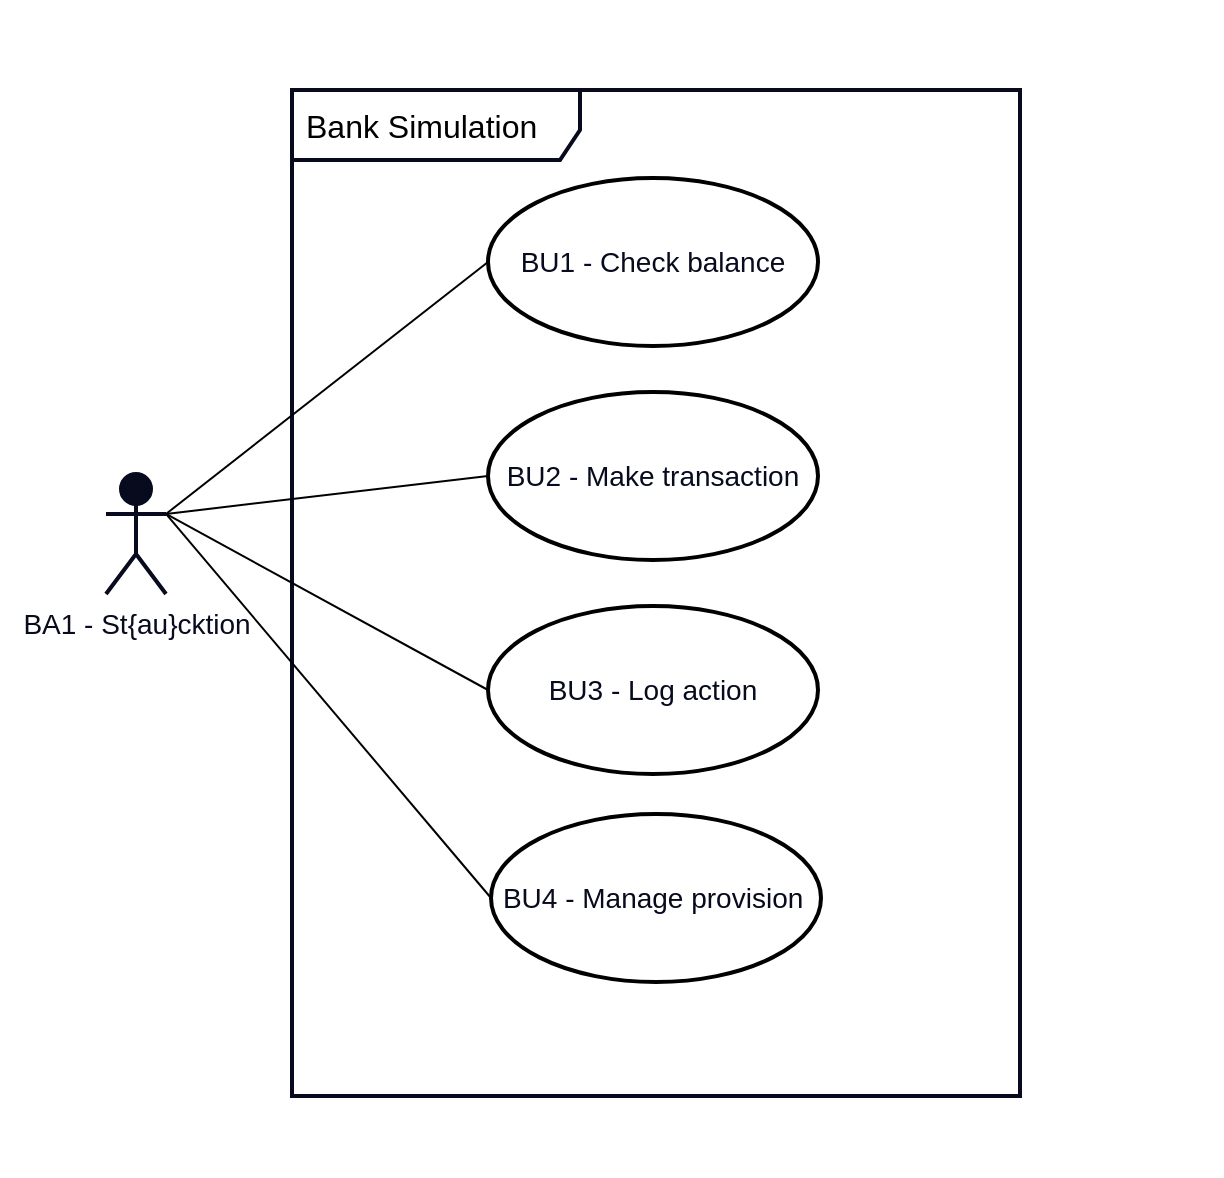 <mxfile>
    <diagram id="NkEvDrXUQuuK_nOL2rht" name="Page-1">
        <mxGraphModel dx="1708" dy="1106" grid="0" gridSize="10" guides="1" tooltips="1" connect="1" arrows="1" fold="1" page="1" pageScale="1" pageWidth="850" pageHeight="1100" background="#FFFFFF" math="0" shadow="0">
            <root>
                <mxCell id="0"/>
                <mxCell id="1" parent="0"/>
                <mxCell id="89" value="" style="rounded=0;whiteSpace=wrap;html=1;strokeColor=#FFFFFF;strokeWidth=2;fontColor=#070B1D;fillColor=none;gradientColor=none;" parent="1" vertex="1">
                    <mxGeometry x="117" y="246" width="609" height="586" as="geometry"/>
                </mxCell>
                <mxCell id="65" value="&lt;font style=&quot;font-size: 16px;&quot;&gt;Bank Simulation&lt;/font&gt;" style="shape=umlFrame;whiteSpace=wrap;html=1;width=144;height=35;boundedLbl=1;verticalAlign=middle;align=left;spacingLeft=5;strokeWidth=2;swimlaneFillColor=none;perimeterSpacing=1;strokeColor=#070B1D;" parent="1" vertex="1">
                    <mxGeometry x="262" y="290" width="364" height="503" as="geometry"/>
                </mxCell>
                <mxCell id="31" value="&lt;font style=&quot;font-size: 14px;&quot;&gt;BU2 - Make transaction&lt;/font&gt;" style="ellipse;whiteSpace=wrap;html=1;strokeColor=#000000;strokeWidth=2;fontColor=#070B1D;fillColor=none;gradientColor=none;" parent="1" vertex="1">
                    <mxGeometry x="360" y="441" width="165" height="84" as="geometry"/>
                </mxCell>
                <mxCell id="101" value="" style="endArrow=none;html=1;strokeColor=#000000;entryX=1;entryY=0.333;entryDx=0;entryDy=0;exitX=0;exitY=0.5;exitDx=0;exitDy=0;entryPerimeter=0;" parent="1" source="31" target="120" edge="1">
                    <mxGeometry width="50" height="50" relative="1" as="geometry">
                        <mxPoint x="377" y="943.5" as="sourcePoint"/>
                        <mxPoint x="223.0" y="970.0" as="targetPoint"/>
                    </mxGeometry>
                </mxCell>
                <mxCell id="120" value="&lt;font style=&quot;font-size: 14px;&quot; color=&quot;#070b1d&quot;&gt;BA1 - St{au}cktion&lt;br&gt;&lt;/font&gt;" style="shape=umlActor;verticalLabelPosition=bottom;verticalAlign=top;html=1;strokeColor=#070B1D;strokeWidth=2;fillColor=#070B1D;gradientColor=none;" parent="1" vertex="1">
                    <mxGeometry x="169" y="482" width="30" height="60" as="geometry"/>
                </mxCell>
                <mxCell id="204" value="&lt;font style=&quot;font-size: 14px;&quot;&gt;BU3 - Log action&lt;/font&gt;" style="ellipse;whiteSpace=wrap;html=1;strokeColor=#000000;strokeWidth=2;fontColor=#070B1D;fillColor=none;gradientColor=none;" parent="1" vertex="1">
                    <mxGeometry x="360" y="548" width="165" height="84" as="geometry"/>
                </mxCell>
                <mxCell id="205" value="" style="endArrow=none;html=1;strokeColor=#000000;entryX=1;entryY=0.333;entryDx=0;entryDy=0;exitX=0;exitY=0.5;exitDx=0;exitDy=0;entryPerimeter=0;" parent="1" source="204" target="120" edge="1">
                    <mxGeometry width="50" height="50" relative="1" as="geometry">
                        <mxPoint x="380" y="1074.5" as="sourcePoint"/>
                        <mxPoint x="199" y="697" as="targetPoint"/>
                    </mxGeometry>
                </mxCell>
                <mxCell id="207" value="&lt;font style=&quot;font-size: 14px;&quot;&gt;BU1 - Check balance&lt;/font&gt;" style="ellipse;whiteSpace=wrap;html=1;strokeColor=#000000;strokeWidth=2;fontColor=#070B1D;fillColor=none;gradientColor=none;" parent="1" vertex="1">
                    <mxGeometry x="360" y="334" width="165" height="84" as="geometry"/>
                </mxCell>
                <mxCell id="208" value="" style="endArrow=none;html=1;strokeColor=#000000;entryX=1;entryY=0.333;entryDx=0;entryDy=0;exitX=0;exitY=0.5;exitDx=0;exitDy=0;entryPerimeter=0;" parent="1" source="207" target="120" edge="1">
                    <mxGeometry width="50" height="50" relative="1" as="geometry">
                        <mxPoint x="394" y="1231.5" as="sourcePoint"/>
                        <mxPoint x="210" y="723" as="targetPoint"/>
                    </mxGeometry>
                </mxCell>
                <mxCell id="209" value="&lt;font style=&quot;font-size: 14px;&quot;&gt;BU4 - Manage provision&amp;nbsp;&lt;/font&gt;" style="ellipse;whiteSpace=wrap;html=1;strokeColor=#000000;strokeWidth=2;fontColor=#070B1D;fillColor=none;gradientColor=none;" parent="1" vertex="1">
                    <mxGeometry x="361.5" y="652" width="165" height="84" as="geometry"/>
                </mxCell>
                <mxCell id="210" value="" style="endArrow=none;html=1;strokeColor=#000000;entryX=1;entryY=0.333;entryDx=0;entryDy=0;exitX=0;exitY=0.5;exitDx=0;exitDy=0;entryPerimeter=0;" parent="1" source="209" target="120" edge="1">
                    <mxGeometry width="50" height="50" relative="1" as="geometry">
                        <mxPoint x="404" y="1372.5" as="sourcePoint"/>
                        <mxPoint x="220" y="864" as="targetPoint"/>
                    </mxGeometry>
                </mxCell>
            </root>
        </mxGraphModel>
    </diagram>
</mxfile>